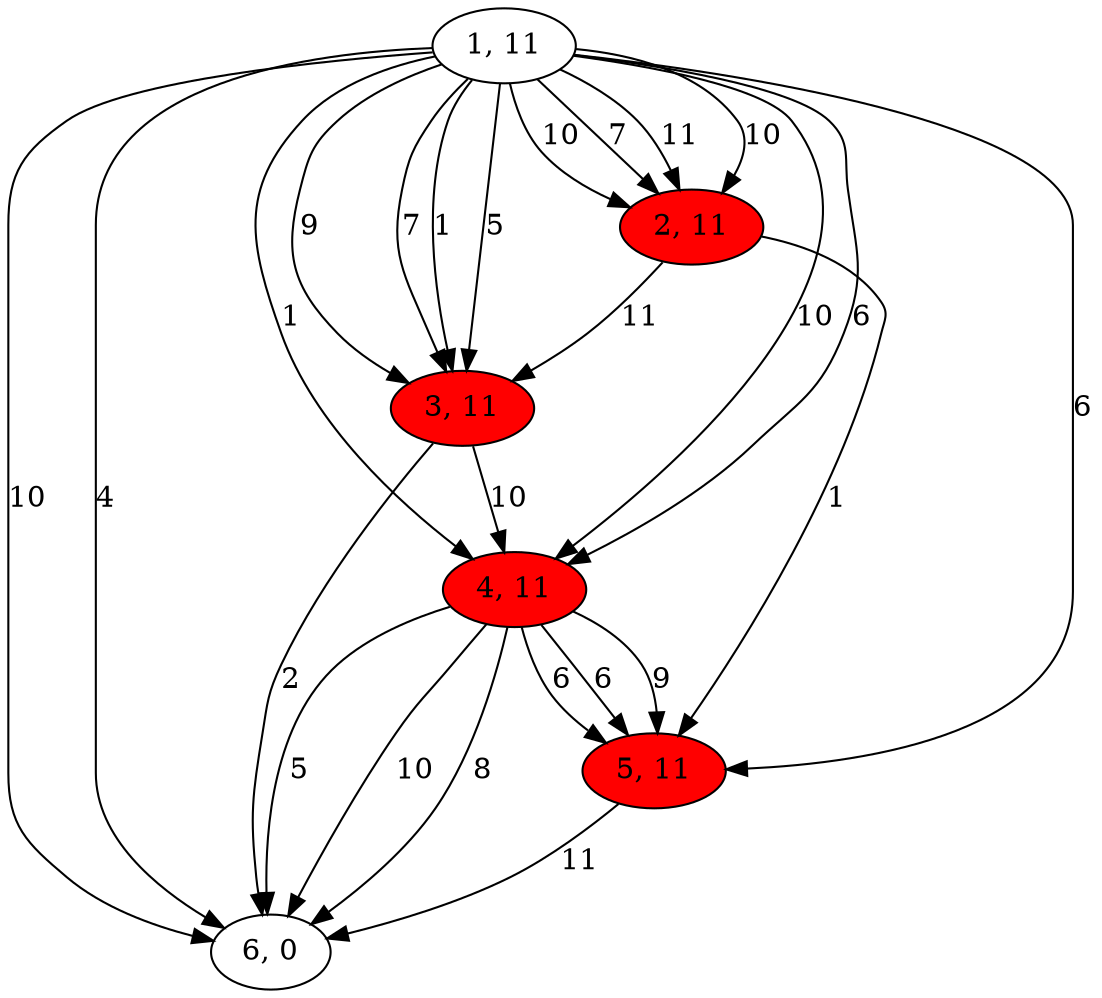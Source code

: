 digraph G{
1[label="1, 11"]
2[label="2, 11"]
3[label="3, 11"]
4[label="4, 11"]
5[label="5, 11"]
6[label="6, 0"]
1->3[label="1"]
1->6[label="10"]
1->2[label="10"]
1->3[label="5"]
1->4[label="1"]
1->5[label="6"]
1->3[label="9"]
1->3[label="7"]
1->2[label="10"]
1->2[label="7"]
1->4[label="10"]
1->6[label="4"]
1->4[label="6"]
1->2[label="11"]
2[style = filled,fillcolor=red]
2->5[label="1"]
2->3[label="11"]
3[style = filled,fillcolor=red]
3->4[label="10"]
3->6[label="2"]
4[style = filled,fillcolor=red]
4->5[label="9"]
4->5[label="6"]
4->6[label="5"]
4->5[label="6"]
4->6[label="10"]
4->6[label="8"]
5[style = filled,fillcolor=red]
5->6[label="11"]
}
